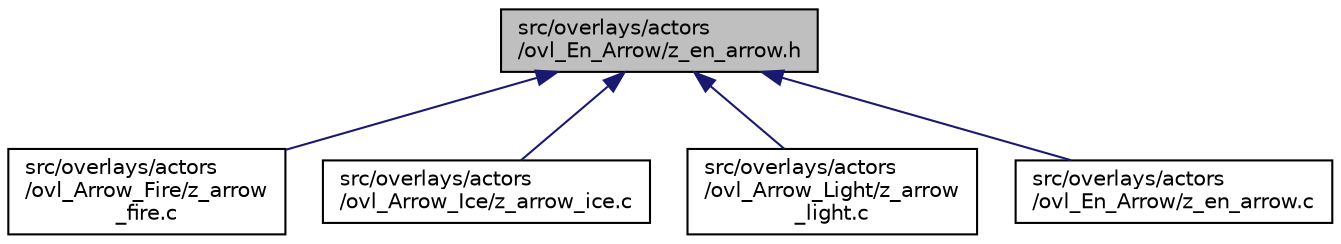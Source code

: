 digraph "src/overlays/actors/ovl_En_Arrow/z_en_arrow.h"
{
 // LATEX_PDF_SIZE
  edge [fontname="Helvetica",fontsize="10",labelfontname="Helvetica",labelfontsize="10"];
  node [fontname="Helvetica",fontsize="10",shape=record];
  Node1 [label="src/overlays/actors\l/ovl_En_Arrow/z_en_arrow.h",height=0.2,width=0.4,color="black", fillcolor="grey75", style="filled", fontcolor="black",tooltip=" "];
  Node1 -> Node2 [dir="back",color="midnightblue",fontsize="10",style="solid",fontname="Helvetica"];
  Node2 [label="src/overlays/actors\l/ovl_Arrow_Fire/z_arrow\l_fire.c",height=0.2,width=0.4,color="black", fillcolor="white", style="filled",URL="$d3/d9e/z__arrow__fire_8c.html",tooltip=" "];
  Node1 -> Node3 [dir="back",color="midnightblue",fontsize="10",style="solid",fontname="Helvetica"];
  Node3 [label="src/overlays/actors\l/ovl_Arrow_Ice/z_arrow_ice.c",height=0.2,width=0.4,color="black", fillcolor="white", style="filled",URL="$de/d42/z__arrow__ice_8c.html",tooltip=" "];
  Node1 -> Node4 [dir="back",color="midnightblue",fontsize="10",style="solid",fontname="Helvetica"];
  Node4 [label="src/overlays/actors\l/ovl_Arrow_Light/z_arrow\l_light.c",height=0.2,width=0.4,color="black", fillcolor="white", style="filled",URL="$d6/df3/z__arrow__light_8c.html",tooltip=" "];
  Node1 -> Node5 [dir="back",color="midnightblue",fontsize="10",style="solid",fontname="Helvetica"];
  Node5 [label="src/overlays/actors\l/ovl_En_Arrow/z_en_arrow.c",height=0.2,width=0.4,color="black", fillcolor="white", style="filled",URL="$d3/df1/z__en__arrow_8c.html",tooltip=" "];
}
